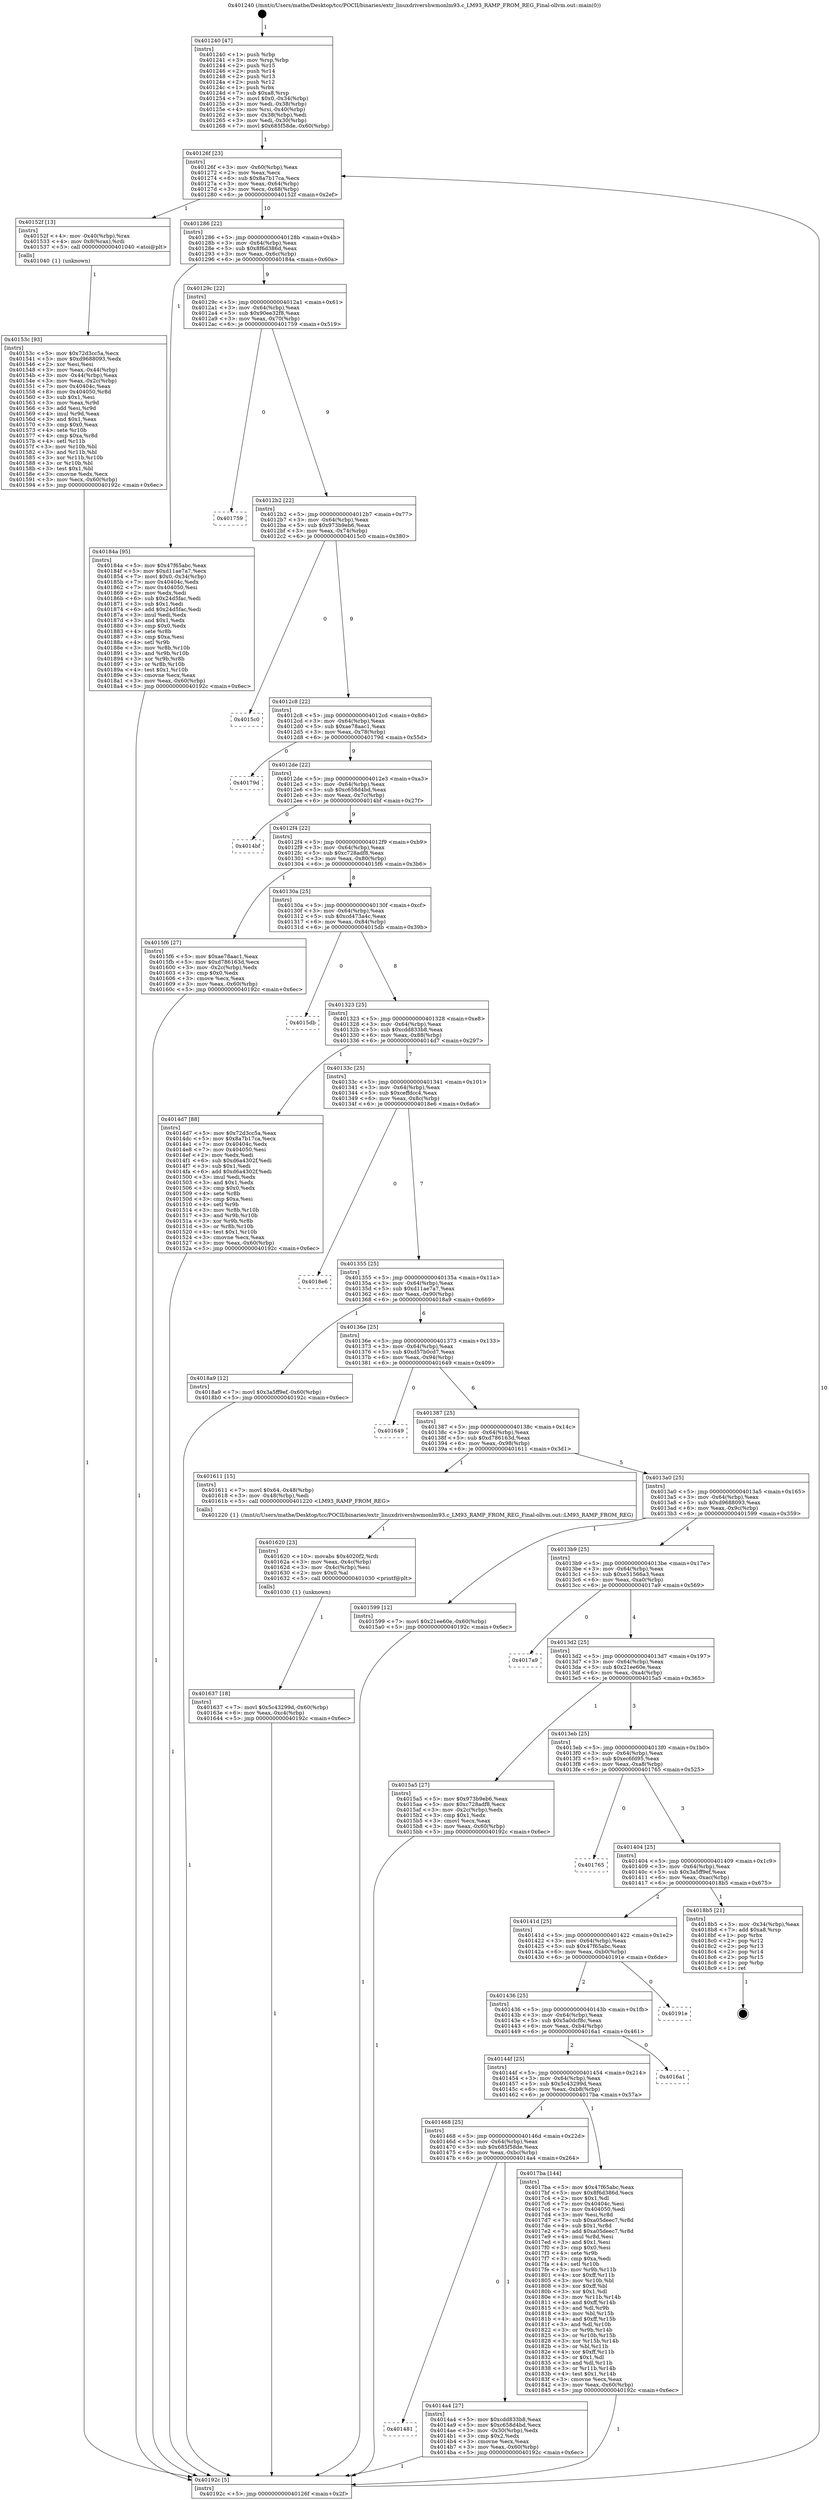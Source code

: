 digraph "0x401240" {
  label = "0x401240 (/mnt/c/Users/mathe/Desktop/tcc/POCII/binaries/extr_linuxdrivershwmonlm93.c_LM93_RAMP_FROM_REG_Final-ollvm.out::main(0))"
  labelloc = "t"
  node[shape=record]

  Entry [label="",width=0.3,height=0.3,shape=circle,fillcolor=black,style=filled]
  "0x40126f" [label="{
     0x40126f [23]\l
     | [instrs]\l
     &nbsp;&nbsp;0x40126f \<+3\>: mov -0x60(%rbp),%eax\l
     &nbsp;&nbsp;0x401272 \<+2\>: mov %eax,%ecx\l
     &nbsp;&nbsp;0x401274 \<+6\>: sub $0x8a7b17ca,%ecx\l
     &nbsp;&nbsp;0x40127a \<+3\>: mov %eax,-0x64(%rbp)\l
     &nbsp;&nbsp;0x40127d \<+3\>: mov %ecx,-0x68(%rbp)\l
     &nbsp;&nbsp;0x401280 \<+6\>: je 000000000040152f \<main+0x2ef\>\l
  }"]
  "0x40152f" [label="{
     0x40152f [13]\l
     | [instrs]\l
     &nbsp;&nbsp;0x40152f \<+4\>: mov -0x40(%rbp),%rax\l
     &nbsp;&nbsp;0x401533 \<+4\>: mov 0x8(%rax),%rdi\l
     &nbsp;&nbsp;0x401537 \<+5\>: call 0000000000401040 \<atoi@plt\>\l
     | [calls]\l
     &nbsp;&nbsp;0x401040 \{1\} (unknown)\l
  }"]
  "0x401286" [label="{
     0x401286 [22]\l
     | [instrs]\l
     &nbsp;&nbsp;0x401286 \<+5\>: jmp 000000000040128b \<main+0x4b\>\l
     &nbsp;&nbsp;0x40128b \<+3\>: mov -0x64(%rbp),%eax\l
     &nbsp;&nbsp;0x40128e \<+5\>: sub $0x8f6d386d,%eax\l
     &nbsp;&nbsp;0x401293 \<+3\>: mov %eax,-0x6c(%rbp)\l
     &nbsp;&nbsp;0x401296 \<+6\>: je 000000000040184a \<main+0x60a\>\l
  }"]
  Exit [label="",width=0.3,height=0.3,shape=circle,fillcolor=black,style=filled,peripheries=2]
  "0x40184a" [label="{
     0x40184a [95]\l
     | [instrs]\l
     &nbsp;&nbsp;0x40184a \<+5\>: mov $0x47f65abc,%eax\l
     &nbsp;&nbsp;0x40184f \<+5\>: mov $0xd11ae7a7,%ecx\l
     &nbsp;&nbsp;0x401854 \<+7\>: movl $0x0,-0x34(%rbp)\l
     &nbsp;&nbsp;0x40185b \<+7\>: mov 0x40404c,%edx\l
     &nbsp;&nbsp;0x401862 \<+7\>: mov 0x404050,%esi\l
     &nbsp;&nbsp;0x401869 \<+2\>: mov %edx,%edi\l
     &nbsp;&nbsp;0x40186b \<+6\>: sub $0x24d5fac,%edi\l
     &nbsp;&nbsp;0x401871 \<+3\>: sub $0x1,%edi\l
     &nbsp;&nbsp;0x401874 \<+6\>: add $0x24d5fac,%edi\l
     &nbsp;&nbsp;0x40187a \<+3\>: imul %edi,%edx\l
     &nbsp;&nbsp;0x40187d \<+3\>: and $0x1,%edx\l
     &nbsp;&nbsp;0x401880 \<+3\>: cmp $0x0,%edx\l
     &nbsp;&nbsp;0x401883 \<+4\>: sete %r8b\l
     &nbsp;&nbsp;0x401887 \<+3\>: cmp $0xa,%esi\l
     &nbsp;&nbsp;0x40188a \<+4\>: setl %r9b\l
     &nbsp;&nbsp;0x40188e \<+3\>: mov %r8b,%r10b\l
     &nbsp;&nbsp;0x401891 \<+3\>: and %r9b,%r10b\l
     &nbsp;&nbsp;0x401894 \<+3\>: xor %r9b,%r8b\l
     &nbsp;&nbsp;0x401897 \<+3\>: or %r8b,%r10b\l
     &nbsp;&nbsp;0x40189a \<+4\>: test $0x1,%r10b\l
     &nbsp;&nbsp;0x40189e \<+3\>: cmovne %ecx,%eax\l
     &nbsp;&nbsp;0x4018a1 \<+3\>: mov %eax,-0x60(%rbp)\l
     &nbsp;&nbsp;0x4018a4 \<+5\>: jmp 000000000040192c \<main+0x6ec\>\l
  }"]
  "0x40129c" [label="{
     0x40129c [22]\l
     | [instrs]\l
     &nbsp;&nbsp;0x40129c \<+5\>: jmp 00000000004012a1 \<main+0x61\>\l
     &nbsp;&nbsp;0x4012a1 \<+3\>: mov -0x64(%rbp),%eax\l
     &nbsp;&nbsp;0x4012a4 \<+5\>: sub $0x90ee32f8,%eax\l
     &nbsp;&nbsp;0x4012a9 \<+3\>: mov %eax,-0x70(%rbp)\l
     &nbsp;&nbsp;0x4012ac \<+6\>: je 0000000000401759 \<main+0x519\>\l
  }"]
  "0x401637" [label="{
     0x401637 [18]\l
     | [instrs]\l
     &nbsp;&nbsp;0x401637 \<+7\>: movl $0x5c43299d,-0x60(%rbp)\l
     &nbsp;&nbsp;0x40163e \<+6\>: mov %eax,-0xc4(%rbp)\l
     &nbsp;&nbsp;0x401644 \<+5\>: jmp 000000000040192c \<main+0x6ec\>\l
  }"]
  "0x401759" [label="{
     0x401759\l
  }", style=dashed]
  "0x4012b2" [label="{
     0x4012b2 [22]\l
     | [instrs]\l
     &nbsp;&nbsp;0x4012b2 \<+5\>: jmp 00000000004012b7 \<main+0x77\>\l
     &nbsp;&nbsp;0x4012b7 \<+3\>: mov -0x64(%rbp),%eax\l
     &nbsp;&nbsp;0x4012ba \<+5\>: sub $0x973b9eb6,%eax\l
     &nbsp;&nbsp;0x4012bf \<+3\>: mov %eax,-0x74(%rbp)\l
     &nbsp;&nbsp;0x4012c2 \<+6\>: je 00000000004015c0 \<main+0x380\>\l
  }"]
  "0x401620" [label="{
     0x401620 [23]\l
     | [instrs]\l
     &nbsp;&nbsp;0x401620 \<+10\>: movabs $0x4020f2,%rdi\l
     &nbsp;&nbsp;0x40162a \<+3\>: mov %eax,-0x4c(%rbp)\l
     &nbsp;&nbsp;0x40162d \<+3\>: mov -0x4c(%rbp),%esi\l
     &nbsp;&nbsp;0x401630 \<+2\>: mov $0x0,%al\l
     &nbsp;&nbsp;0x401632 \<+5\>: call 0000000000401030 \<printf@plt\>\l
     | [calls]\l
     &nbsp;&nbsp;0x401030 \{1\} (unknown)\l
  }"]
  "0x4015c0" [label="{
     0x4015c0\l
  }", style=dashed]
  "0x4012c8" [label="{
     0x4012c8 [22]\l
     | [instrs]\l
     &nbsp;&nbsp;0x4012c8 \<+5\>: jmp 00000000004012cd \<main+0x8d\>\l
     &nbsp;&nbsp;0x4012cd \<+3\>: mov -0x64(%rbp),%eax\l
     &nbsp;&nbsp;0x4012d0 \<+5\>: sub $0xae78aac1,%eax\l
     &nbsp;&nbsp;0x4012d5 \<+3\>: mov %eax,-0x78(%rbp)\l
     &nbsp;&nbsp;0x4012d8 \<+6\>: je 000000000040179d \<main+0x55d\>\l
  }"]
  "0x40153c" [label="{
     0x40153c [93]\l
     | [instrs]\l
     &nbsp;&nbsp;0x40153c \<+5\>: mov $0x72d3cc5a,%ecx\l
     &nbsp;&nbsp;0x401541 \<+5\>: mov $0xd9688093,%edx\l
     &nbsp;&nbsp;0x401546 \<+2\>: xor %esi,%esi\l
     &nbsp;&nbsp;0x401548 \<+3\>: mov %eax,-0x44(%rbp)\l
     &nbsp;&nbsp;0x40154b \<+3\>: mov -0x44(%rbp),%eax\l
     &nbsp;&nbsp;0x40154e \<+3\>: mov %eax,-0x2c(%rbp)\l
     &nbsp;&nbsp;0x401551 \<+7\>: mov 0x40404c,%eax\l
     &nbsp;&nbsp;0x401558 \<+8\>: mov 0x404050,%r8d\l
     &nbsp;&nbsp;0x401560 \<+3\>: sub $0x1,%esi\l
     &nbsp;&nbsp;0x401563 \<+3\>: mov %eax,%r9d\l
     &nbsp;&nbsp;0x401566 \<+3\>: add %esi,%r9d\l
     &nbsp;&nbsp;0x401569 \<+4\>: imul %r9d,%eax\l
     &nbsp;&nbsp;0x40156d \<+3\>: and $0x1,%eax\l
     &nbsp;&nbsp;0x401570 \<+3\>: cmp $0x0,%eax\l
     &nbsp;&nbsp;0x401573 \<+4\>: sete %r10b\l
     &nbsp;&nbsp;0x401577 \<+4\>: cmp $0xa,%r8d\l
     &nbsp;&nbsp;0x40157b \<+4\>: setl %r11b\l
     &nbsp;&nbsp;0x40157f \<+3\>: mov %r10b,%bl\l
     &nbsp;&nbsp;0x401582 \<+3\>: and %r11b,%bl\l
     &nbsp;&nbsp;0x401585 \<+3\>: xor %r11b,%r10b\l
     &nbsp;&nbsp;0x401588 \<+3\>: or %r10b,%bl\l
     &nbsp;&nbsp;0x40158b \<+3\>: test $0x1,%bl\l
     &nbsp;&nbsp;0x40158e \<+3\>: cmovne %edx,%ecx\l
     &nbsp;&nbsp;0x401591 \<+3\>: mov %ecx,-0x60(%rbp)\l
     &nbsp;&nbsp;0x401594 \<+5\>: jmp 000000000040192c \<main+0x6ec\>\l
  }"]
  "0x40179d" [label="{
     0x40179d\l
  }", style=dashed]
  "0x4012de" [label="{
     0x4012de [22]\l
     | [instrs]\l
     &nbsp;&nbsp;0x4012de \<+5\>: jmp 00000000004012e3 \<main+0xa3\>\l
     &nbsp;&nbsp;0x4012e3 \<+3\>: mov -0x64(%rbp),%eax\l
     &nbsp;&nbsp;0x4012e6 \<+5\>: sub $0xc658d4bd,%eax\l
     &nbsp;&nbsp;0x4012eb \<+3\>: mov %eax,-0x7c(%rbp)\l
     &nbsp;&nbsp;0x4012ee \<+6\>: je 00000000004014bf \<main+0x27f\>\l
  }"]
  "0x401240" [label="{
     0x401240 [47]\l
     | [instrs]\l
     &nbsp;&nbsp;0x401240 \<+1\>: push %rbp\l
     &nbsp;&nbsp;0x401241 \<+3\>: mov %rsp,%rbp\l
     &nbsp;&nbsp;0x401244 \<+2\>: push %r15\l
     &nbsp;&nbsp;0x401246 \<+2\>: push %r14\l
     &nbsp;&nbsp;0x401248 \<+2\>: push %r13\l
     &nbsp;&nbsp;0x40124a \<+2\>: push %r12\l
     &nbsp;&nbsp;0x40124c \<+1\>: push %rbx\l
     &nbsp;&nbsp;0x40124d \<+7\>: sub $0xa8,%rsp\l
     &nbsp;&nbsp;0x401254 \<+7\>: movl $0x0,-0x34(%rbp)\l
     &nbsp;&nbsp;0x40125b \<+3\>: mov %edi,-0x38(%rbp)\l
     &nbsp;&nbsp;0x40125e \<+4\>: mov %rsi,-0x40(%rbp)\l
     &nbsp;&nbsp;0x401262 \<+3\>: mov -0x38(%rbp),%edi\l
     &nbsp;&nbsp;0x401265 \<+3\>: mov %edi,-0x30(%rbp)\l
     &nbsp;&nbsp;0x401268 \<+7\>: movl $0x685f58de,-0x60(%rbp)\l
  }"]
  "0x4014bf" [label="{
     0x4014bf\l
  }", style=dashed]
  "0x4012f4" [label="{
     0x4012f4 [22]\l
     | [instrs]\l
     &nbsp;&nbsp;0x4012f4 \<+5\>: jmp 00000000004012f9 \<main+0xb9\>\l
     &nbsp;&nbsp;0x4012f9 \<+3\>: mov -0x64(%rbp),%eax\l
     &nbsp;&nbsp;0x4012fc \<+5\>: sub $0xc728adf8,%eax\l
     &nbsp;&nbsp;0x401301 \<+3\>: mov %eax,-0x80(%rbp)\l
     &nbsp;&nbsp;0x401304 \<+6\>: je 00000000004015f6 \<main+0x3b6\>\l
  }"]
  "0x40192c" [label="{
     0x40192c [5]\l
     | [instrs]\l
     &nbsp;&nbsp;0x40192c \<+5\>: jmp 000000000040126f \<main+0x2f\>\l
  }"]
  "0x4015f6" [label="{
     0x4015f6 [27]\l
     | [instrs]\l
     &nbsp;&nbsp;0x4015f6 \<+5\>: mov $0xae78aac1,%eax\l
     &nbsp;&nbsp;0x4015fb \<+5\>: mov $0xd786163d,%ecx\l
     &nbsp;&nbsp;0x401600 \<+3\>: mov -0x2c(%rbp),%edx\l
     &nbsp;&nbsp;0x401603 \<+3\>: cmp $0x0,%edx\l
     &nbsp;&nbsp;0x401606 \<+3\>: cmove %ecx,%eax\l
     &nbsp;&nbsp;0x401609 \<+3\>: mov %eax,-0x60(%rbp)\l
     &nbsp;&nbsp;0x40160c \<+5\>: jmp 000000000040192c \<main+0x6ec\>\l
  }"]
  "0x40130a" [label="{
     0x40130a [25]\l
     | [instrs]\l
     &nbsp;&nbsp;0x40130a \<+5\>: jmp 000000000040130f \<main+0xcf\>\l
     &nbsp;&nbsp;0x40130f \<+3\>: mov -0x64(%rbp),%eax\l
     &nbsp;&nbsp;0x401312 \<+5\>: sub $0xcd473a4c,%eax\l
     &nbsp;&nbsp;0x401317 \<+6\>: mov %eax,-0x84(%rbp)\l
     &nbsp;&nbsp;0x40131d \<+6\>: je 00000000004015db \<main+0x39b\>\l
  }"]
  "0x401481" [label="{
     0x401481\l
  }", style=dashed]
  "0x4015db" [label="{
     0x4015db\l
  }", style=dashed]
  "0x401323" [label="{
     0x401323 [25]\l
     | [instrs]\l
     &nbsp;&nbsp;0x401323 \<+5\>: jmp 0000000000401328 \<main+0xe8\>\l
     &nbsp;&nbsp;0x401328 \<+3\>: mov -0x64(%rbp),%eax\l
     &nbsp;&nbsp;0x40132b \<+5\>: sub $0xcdd833b8,%eax\l
     &nbsp;&nbsp;0x401330 \<+6\>: mov %eax,-0x88(%rbp)\l
     &nbsp;&nbsp;0x401336 \<+6\>: je 00000000004014d7 \<main+0x297\>\l
  }"]
  "0x4014a4" [label="{
     0x4014a4 [27]\l
     | [instrs]\l
     &nbsp;&nbsp;0x4014a4 \<+5\>: mov $0xcdd833b8,%eax\l
     &nbsp;&nbsp;0x4014a9 \<+5\>: mov $0xc658d4bd,%ecx\l
     &nbsp;&nbsp;0x4014ae \<+3\>: mov -0x30(%rbp),%edx\l
     &nbsp;&nbsp;0x4014b1 \<+3\>: cmp $0x2,%edx\l
     &nbsp;&nbsp;0x4014b4 \<+3\>: cmovne %ecx,%eax\l
     &nbsp;&nbsp;0x4014b7 \<+3\>: mov %eax,-0x60(%rbp)\l
     &nbsp;&nbsp;0x4014ba \<+5\>: jmp 000000000040192c \<main+0x6ec\>\l
  }"]
  "0x4014d7" [label="{
     0x4014d7 [88]\l
     | [instrs]\l
     &nbsp;&nbsp;0x4014d7 \<+5\>: mov $0x72d3cc5a,%eax\l
     &nbsp;&nbsp;0x4014dc \<+5\>: mov $0x8a7b17ca,%ecx\l
     &nbsp;&nbsp;0x4014e1 \<+7\>: mov 0x40404c,%edx\l
     &nbsp;&nbsp;0x4014e8 \<+7\>: mov 0x404050,%esi\l
     &nbsp;&nbsp;0x4014ef \<+2\>: mov %edx,%edi\l
     &nbsp;&nbsp;0x4014f1 \<+6\>: sub $0xd6a4302f,%edi\l
     &nbsp;&nbsp;0x4014f7 \<+3\>: sub $0x1,%edi\l
     &nbsp;&nbsp;0x4014fa \<+6\>: add $0xd6a4302f,%edi\l
     &nbsp;&nbsp;0x401500 \<+3\>: imul %edi,%edx\l
     &nbsp;&nbsp;0x401503 \<+3\>: and $0x1,%edx\l
     &nbsp;&nbsp;0x401506 \<+3\>: cmp $0x0,%edx\l
     &nbsp;&nbsp;0x401509 \<+4\>: sete %r8b\l
     &nbsp;&nbsp;0x40150d \<+3\>: cmp $0xa,%esi\l
     &nbsp;&nbsp;0x401510 \<+4\>: setl %r9b\l
     &nbsp;&nbsp;0x401514 \<+3\>: mov %r8b,%r10b\l
     &nbsp;&nbsp;0x401517 \<+3\>: and %r9b,%r10b\l
     &nbsp;&nbsp;0x40151a \<+3\>: xor %r9b,%r8b\l
     &nbsp;&nbsp;0x40151d \<+3\>: or %r8b,%r10b\l
     &nbsp;&nbsp;0x401520 \<+4\>: test $0x1,%r10b\l
     &nbsp;&nbsp;0x401524 \<+3\>: cmovne %ecx,%eax\l
     &nbsp;&nbsp;0x401527 \<+3\>: mov %eax,-0x60(%rbp)\l
     &nbsp;&nbsp;0x40152a \<+5\>: jmp 000000000040192c \<main+0x6ec\>\l
  }"]
  "0x40133c" [label="{
     0x40133c [25]\l
     | [instrs]\l
     &nbsp;&nbsp;0x40133c \<+5\>: jmp 0000000000401341 \<main+0x101\>\l
     &nbsp;&nbsp;0x401341 \<+3\>: mov -0x64(%rbp),%eax\l
     &nbsp;&nbsp;0x401344 \<+5\>: sub $0xceffdcc4,%eax\l
     &nbsp;&nbsp;0x401349 \<+6\>: mov %eax,-0x8c(%rbp)\l
     &nbsp;&nbsp;0x40134f \<+6\>: je 00000000004018e6 \<main+0x6a6\>\l
  }"]
  "0x401468" [label="{
     0x401468 [25]\l
     | [instrs]\l
     &nbsp;&nbsp;0x401468 \<+5\>: jmp 000000000040146d \<main+0x22d\>\l
     &nbsp;&nbsp;0x40146d \<+3\>: mov -0x64(%rbp),%eax\l
     &nbsp;&nbsp;0x401470 \<+5\>: sub $0x685f58de,%eax\l
     &nbsp;&nbsp;0x401475 \<+6\>: mov %eax,-0xbc(%rbp)\l
     &nbsp;&nbsp;0x40147b \<+6\>: je 00000000004014a4 \<main+0x264\>\l
  }"]
  "0x4018e6" [label="{
     0x4018e6\l
  }", style=dashed]
  "0x401355" [label="{
     0x401355 [25]\l
     | [instrs]\l
     &nbsp;&nbsp;0x401355 \<+5\>: jmp 000000000040135a \<main+0x11a\>\l
     &nbsp;&nbsp;0x40135a \<+3\>: mov -0x64(%rbp),%eax\l
     &nbsp;&nbsp;0x40135d \<+5\>: sub $0xd11ae7a7,%eax\l
     &nbsp;&nbsp;0x401362 \<+6\>: mov %eax,-0x90(%rbp)\l
     &nbsp;&nbsp;0x401368 \<+6\>: je 00000000004018a9 \<main+0x669\>\l
  }"]
  "0x4017ba" [label="{
     0x4017ba [144]\l
     | [instrs]\l
     &nbsp;&nbsp;0x4017ba \<+5\>: mov $0x47f65abc,%eax\l
     &nbsp;&nbsp;0x4017bf \<+5\>: mov $0x8f6d386d,%ecx\l
     &nbsp;&nbsp;0x4017c4 \<+2\>: mov $0x1,%dl\l
     &nbsp;&nbsp;0x4017c6 \<+7\>: mov 0x40404c,%esi\l
     &nbsp;&nbsp;0x4017cd \<+7\>: mov 0x404050,%edi\l
     &nbsp;&nbsp;0x4017d4 \<+3\>: mov %esi,%r8d\l
     &nbsp;&nbsp;0x4017d7 \<+7\>: sub $0xa05deec7,%r8d\l
     &nbsp;&nbsp;0x4017de \<+4\>: sub $0x1,%r8d\l
     &nbsp;&nbsp;0x4017e2 \<+7\>: add $0xa05deec7,%r8d\l
     &nbsp;&nbsp;0x4017e9 \<+4\>: imul %r8d,%esi\l
     &nbsp;&nbsp;0x4017ed \<+3\>: and $0x1,%esi\l
     &nbsp;&nbsp;0x4017f0 \<+3\>: cmp $0x0,%esi\l
     &nbsp;&nbsp;0x4017f3 \<+4\>: sete %r9b\l
     &nbsp;&nbsp;0x4017f7 \<+3\>: cmp $0xa,%edi\l
     &nbsp;&nbsp;0x4017fa \<+4\>: setl %r10b\l
     &nbsp;&nbsp;0x4017fe \<+3\>: mov %r9b,%r11b\l
     &nbsp;&nbsp;0x401801 \<+4\>: xor $0xff,%r11b\l
     &nbsp;&nbsp;0x401805 \<+3\>: mov %r10b,%bl\l
     &nbsp;&nbsp;0x401808 \<+3\>: xor $0xff,%bl\l
     &nbsp;&nbsp;0x40180b \<+3\>: xor $0x1,%dl\l
     &nbsp;&nbsp;0x40180e \<+3\>: mov %r11b,%r14b\l
     &nbsp;&nbsp;0x401811 \<+4\>: and $0xff,%r14b\l
     &nbsp;&nbsp;0x401815 \<+3\>: and %dl,%r9b\l
     &nbsp;&nbsp;0x401818 \<+3\>: mov %bl,%r15b\l
     &nbsp;&nbsp;0x40181b \<+4\>: and $0xff,%r15b\l
     &nbsp;&nbsp;0x40181f \<+3\>: and %dl,%r10b\l
     &nbsp;&nbsp;0x401822 \<+3\>: or %r9b,%r14b\l
     &nbsp;&nbsp;0x401825 \<+3\>: or %r10b,%r15b\l
     &nbsp;&nbsp;0x401828 \<+3\>: xor %r15b,%r14b\l
     &nbsp;&nbsp;0x40182b \<+3\>: or %bl,%r11b\l
     &nbsp;&nbsp;0x40182e \<+4\>: xor $0xff,%r11b\l
     &nbsp;&nbsp;0x401832 \<+3\>: or $0x1,%dl\l
     &nbsp;&nbsp;0x401835 \<+3\>: and %dl,%r11b\l
     &nbsp;&nbsp;0x401838 \<+3\>: or %r11b,%r14b\l
     &nbsp;&nbsp;0x40183b \<+4\>: test $0x1,%r14b\l
     &nbsp;&nbsp;0x40183f \<+3\>: cmovne %ecx,%eax\l
     &nbsp;&nbsp;0x401842 \<+3\>: mov %eax,-0x60(%rbp)\l
     &nbsp;&nbsp;0x401845 \<+5\>: jmp 000000000040192c \<main+0x6ec\>\l
  }"]
  "0x4018a9" [label="{
     0x4018a9 [12]\l
     | [instrs]\l
     &nbsp;&nbsp;0x4018a9 \<+7\>: movl $0x3a5ff9ef,-0x60(%rbp)\l
     &nbsp;&nbsp;0x4018b0 \<+5\>: jmp 000000000040192c \<main+0x6ec\>\l
  }"]
  "0x40136e" [label="{
     0x40136e [25]\l
     | [instrs]\l
     &nbsp;&nbsp;0x40136e \<+5\>: jmp 0000000000401373 \<main+0x133\>\l
     &nbsp;&nbsp;0x401373 \<+3\>: mov -0x64(%rbp),%eax\l
     &nbsp;&nbsp;0x401376 \<+5\>: sub $0xd57b0cd7,%eax\l
     &nbsp;&nbsp;0x40137b \<+6\>: mov %eax,-0x94(%rbp)\l
     &nbsp;&nbsp;0x401381 \<+6\>: je 0000000000401649 \<main+0x409\>\l
  }"]
  "0x40144f" [label="{
     0x40144f [25]\l
     | [instrs]\l
     &nbsp;&nbsp;0x40144f \<+5\>: jmp 0000000000401454 \<main+0x214\>\l
     &nbsp;&nbsp;0x401454 \<+3\>: mov -0x64(%rbp),%eax\l
     &nbsp;&nbsp;0x401457 \<+5\>: sub $0x5c43299d,%eax\l
     &nbsp;&nbsp;0x40145c \<+6\>: mov %eax,-0xb8(%rbp)\l
     &nbsp;&nbsp;0x401462 \<+6\>: je 00000000004017ba \<main+0x57a\>\l
  }"]
  "0x401649" [label="{
     0x401649\l
  }", style=dashed]
  "0x401387" [label="{
     0x401387 [25]\l
     | [instrs]\l
     &nbsp;&nbsp;0x401387 \<+5\>: jmp 000000000040138c \<main+0x14c\>\l
     &nbsp;&nbsp;0x40138c \<+3\>: mov -0x64(%rbp),%eax\l
     &nbsp;&nbsp;0x40138f \<+5\>: sub $0xd786163d,%eax\l
     &nbsp;&nbsp;0x401394 \<+6\>: mov %eax,-0x98(%rbp)\l
     &nbsp;&nbsp;0x40139a \<+6\>: je 0000000000401611 \<main+0x3d1\>\l
  }"]
  "0x4016a1" [label="{
     0x4016a1\l
  }", style=dashed]
  "0x401611" [label="{
     0x401611 [15]\l
     | [instrs]\l
     &nbsp;&nbsp;0x401611 \<+7\>: movl $0x64,-0x48(%rbp)\l
     &nbsp;&nbsp;0x401618 \<+3\>: mov -0x48(%rbp),%edi\l
     &nbsp;&nbsp;0x40161b \<+5\>: call 0000000000401220 \<LM93_RAMP_FROM_REG\>\l
     | [calls]\l
     &nbsp;&nbsp;0x401220 \{1\} (/mnt/c/Users/mathe/Desktop/tcc/POCII/binaries/extr_linuxdrivershwmonlm93.c_LM93_RAMP_FROM_REG_Final-ollvm.out::LM93_RAMP_FROM_REG)\l
  }"]
  "0x4013a0" [label="{
     0x4013a0 [25]\l
     | [instrs]\l
     &nbsp;&nbsp;0x4013a0 \<+5\>: jmp 00000000004013a5 \<main+0x165\>\l
     &nbsp;&nbsp;0x4013a5 \<+3\>: mov -0x64(%rbp),%eax\l
     &nbsp;&nbsp;0x4013a8 \<+5\>: sub $0xd9688093,%eax\l
     &nbsp;&nbsp;0x4013ad \<+6\>: mov %eax,-0x9c(%rbp)\l
     &nbsp;&nbsp;0x4013b3 \<+6\>: je 0000000000401599 \<main+0x359\>\l
  }"]
  "0x401436" [label="{
     0x401436 [25]\l
     | [instrs]\l
     &nbsp;&nbsp;0x401436 \<+5\>: jmp 000000000040143b \<main+0x1fb\>\l
     &nbsp;&nbsp;0x40143b \<+3\>: mov -0x64(%rbp),%eax\l
     &nbsp;&nbsp;0x40143e \<+5\>: sub $0x5a0dcf8c,%eax\l
     &nbsp;&nbsp;0x401443 \<+6\>: mov %eax,-0xb4(%rbp)\l
     &nbsp;&nbsp;0x401449 \<+6\>: je 00000000004016a1 \<main+0x461\>\l
  }"]
  "0x401599" [label="{
     0x401599 [12]\l
     | [instrs]\l
     &nbsp;&nbsp;0x401599 \<+7\>: movl $0x21ee60e,-0x60(%rbp)\l
     &nbsp;&nbsp;0x4015a0 \<+5\>: jmp 000000000040192c \<main+0x6ec\>\l
  }"]
  "0x4013b9" [label="{
     0x4013b9 [25]\l
     | [instrs]\l
     &nbsp;&nbsp;0x4013b9 \<+5\>: jmp 00000000004013be \<main+0x17e\>\l
     &nbsp;&nbsp;0x4013be \<+3\>: mov -0x64(%rbp),%eax\l
     &nbsp;&nbsp;0x4013c1 \<+5\>: sub $0xe51566a3,%eax\l
     &nbsp;&nbsp;0x4013c6 \<+6\>: mov %eax,-0xa0(%rbp)\l
     &nbsp;&nbsp;0x4013cc \<+6\>: je 00000000004017a9 \<main+0x569\>\l
  }"]
  "0x40191e" [label="{
     0x40191e\l
  }", style=dashed]
  "0x4017a9" [label="{
     0x4017a9\l
  }", style=dashed]
  "0x4013d2" [label="{
     0x4013d2 [25]\l
     | [instrs]\l
     &nbsp;&nbsp;0x4013d2 \<+5\>: jmp 00000000004013d7 \<main+0x197\>\l
     &nbsp;&nbsp;0x4013d7 \<+3\>: mov -0x64(%rbp),%eax\l
     &nbsp;&nbsp;0x4013da \<+5\>: sub $0x21ee60e,%eax\l
     &nbsp;&nbsp;0x4013df \<+6\>: mov %eax,-0xa4(%rbp)\l
     &nbsp;&nbsp;0x4013e5 \<+6\>: je 00000000004015a5 \<main+0x365\>\l
  }"]
  "0x40141d" [label="{
     0x40141d [25]\l
     | [instrs]\l
     &nbsp;&nbsp;0x40141d \<+5\>: jmp 0000000000401422 \<main+0x1e2\>\l
     &nbsp;&nbsp;0x401422 \<+3\>: mov -0x64(%rbp),%eax\l
     &nbsp;&nbsp;0x401425 \<+5\>: sub $0x47f65abc,%eax\l
     &nbsp;&nbsp;0x40142a \<+6\>: mov %eax,-0xb0(%rbp)\l
     &nbsp;&nbsp;0x401430 \<+6\>: je 000000000040191e \<main+0x6de\>\l
  }"]
  "0x4015a5" [label="{
     0x4015a5 [27]\l
     | [instrs]\l
     &nbsp;&nbsp;0x4015a5 \<+5\>: mov $0x973b9eb6,%eax\l
     &nbsp;&nbsp;0x4015aa \<+5\>: mov $0xc728adf8,%ecx\l
     &nbsp;&nbsp;0x4015af \<+3\>: mov -0x2c(%rbp),%edx\l
     &nbsp;&nbsp;0x4015b2 \<+3\>: cmp $0x1,%edx\l
     &nbsp;&nbsp;0x4015b5 \<+3\>: cmovl %ecx,%eax\l
     &nbsp;&nbsp;0x4015b8 \<+3\>: mov %eax,-0x60(%rbp)\l
     &nbsp;&nbsp;0x4015bb \<+5\>: jmp 000000000040192c \<main+0x6ec\>\l
  }"]
  "0x4013eb" [label="{
     0x4013eb [25]\l
     | [instrs]\l
     &nbsp;&nbsp;0x4013eb \<+5\>: jmp 00000000004013f0 \<main+0x1b0\>\l
     &nbsp;&nbsp;0x4013f0 \<+3\>: mov -0x64(%rbp),%eax\l
     &nbsp;&nbsp;0x4013f3 \<+5\>: sub $0xec6fd95,%eax\l
     &nbsp;&nbsp;0x4013f8 \<+6\>: mov %eax,-0xa8(%rbp)\l
     &nbsp;&nbsp;0x4013fe \<+6\>: je 0000000000401765 \<main+0x525\>\l
  }"]
  "0x4018b5" [label="{
     0x4018b5 [21]\l
     | [instrs]\l
     &nbsp;&nbsp;0x4018b5 \<+3\>: mov -0x34(%rbp),%eax\l
     &nbsp;&nbsp;0x4018b8 \<+7\>: add $0xa8,%rsp\l
     &nbsp;&nbsp;0x4018bf \<+1\>: pop %rbx\l
     &nbsp;&nbsp;0x4018c0 \<+2\>: pop %r12\l
     &nbsp;&nbsp;0x4018c2 \<+2\>: pop %r13\l
     &nbsp;&nbsp;0x4018c4 \<+2\>: pop %r14\l
     &nbsp;&nbsp;0x4018c6 \<+2\>: pop %r15\l
     &nbsp;&nbsp;0x4018c8 \<+1\>: pop %rbp\l
     &nbsp;&nbsp;0x4018c9 \<+1\>: ret\l
  }"]
  "0x401765" [label="{
     0x401765\l
  }", style=dashed]
  "0x401404" [label="{
     0x401404 [25]\l
     | [instrs]\l
     &nbsp;&nbsp;0x401404 \<+5\>: jmp 0000000000401409 \<main+0x1c9\>\l
     &nbsp;&nbsp;0x401409 \<+3\>: mov -0x64(%rbp),%eax\l
     &nbsp;&nbsp;0x40140c \<+5\>: sub $0x3a5ff9ef,%eax\l
     &nbsp;&nbsp;0x401411 \<+6\>: mov %eax,-0xac(%rbp)\l
     &nbsp;&nbsp;0x401417 \<+6\>: je 00000000004018b5 \<main+0x675\>\l
  }"]
  Entry -> "0x401240" [label=" 1"]
  "0x40126f" -> "0x40152f" [label=" 1"]
  "0x40126f" -> "0x401286" [label=" 10"]
  "0x4018b5" -> Exit [label=" 1"]
  "0x401286" -> "0x40184a" [label=" 1"]
  "0x401286" -> "0x40129c" [label=" 9"]
  "0x4018a9" -> "0x40192c" [label=" 1"]
  "0x40129c" -> "0x401759" [label=" 0"]
  "0x40129c" -> "0x4012b2" [label=" 9"]
  "0x40184a" -> "0x40192c" [label=" 1"]
  "0x4012b2" -> "0x4015c0" [label=" 0"]
  "0x4012b2" -> "0x4012c8" [label=" 9"]
  "0x4017ba" -> "0x40192c" [label=" 1"]
  "0x4012c8" -> "0x40179d" [label=" 0"]
  "0x4012c8" -> "0x4012de" [label=" 9"]
  "0x401637" -> "0x40192c" [label=" 1"]
  "0x4012de" -> "0x4014bf" [label=" 0"]
  "0x4012de" -> "0x4012f4" [label=" 9"]
  "0x401620" -> "0x401637" [label=" 1"]
  "0x4012f4" -> "0x4015f6" [label=" 1"]
  "0x4012f4" -> "0x40130a" [label=" 8"]
  "0x401611" -> "0x401620" [label=" 1"]
  "0x40130a" -> "0x4015db" [label=" 0"]
  "0x40130a" -> "0x401323" [label=" 8"]
  "0x4015f6" -> "0x40192c" [label=" 1"]
  "0x401323" -> "0x4014d7" [label=" 1"]
  "0x401323" -> "0x40133c" [label=" 7"]
  "0x4015a5" -> "0x40192c" [label=" 1"]
  "0x40133c" -> "0x4018e6" [label=" 0"]
  "0x40133c" -> "0x401355" [label=" 7"]
  "0x40153c" -> "0x40192c" [label=" 1"]
  "0x401355" -> "0x4018a9" [label=" 1"]
  "0x401355" -> "0x40136e" [label=" 6"]
  "0x40152f" -> "0x40153c" [label=" 1"]
  "0x40136e" -> "0x401649" [label=" 0"]
  "0x40136e" -> "0x401387" [label=" 6"]
  "0x40192c" -> "0x40126f" [label=" 10"]
  "0x401387" -> "0x401611" [label=" 1"]
  "0x401387" -> "0x4013a0" [label=" 5"]
  "0x401240" -> "0x40126f" [label=" 1"]
  "0x4013a0" -> "0x401599" [label=" 1"]
  "0x4013a0" -> "0x4013b9" [label=" 4"]
  "0x401468" -> "0x401481" [label=" 0"]
  "0x4013b9" -> "0x4017a9" [label=" 0"]
  "0x4013b9" -> "0x4013d2" [label=" 4"]
  "0x401468" -> "0x4014a4" [label=" 1"]
  "0x4013d2" -> "0x4015a5" [label=" 1"]
  "0x4013d2" -> "0x4013eb" [label=" 3"]
  "0x40144f" -> "0x401468" [label=" 1"]
  "0x4013eb" -> "0x401765" [label=" 0"]
  "0x4013eb" -> "0x401404" [label=" 3"]
  "0x40144f" -> "0x4017ba" [label=" 1"]
  "0x401404" -> "0x4018b5" [label=" 1"]
  "0x401404" -> "0x40141d" [label=" 2"]
  "0x401599" -> "0x40192c" [label=" 1"]
  "0x40141d" -> "0x40191e" [label=" 0"]
  "0x40141d" -> "0x401436" [label=" 2"]
  "0x4014a4" -> "0x40192c" [label=" 1"]
  "0x401436" -> "0x4016a1" [label=" 0"]
  "0x401436" -> "0x40144f" [label=" 2"]
  "0x4014d7" -> "0x40192c" [label=" 1"]
}
